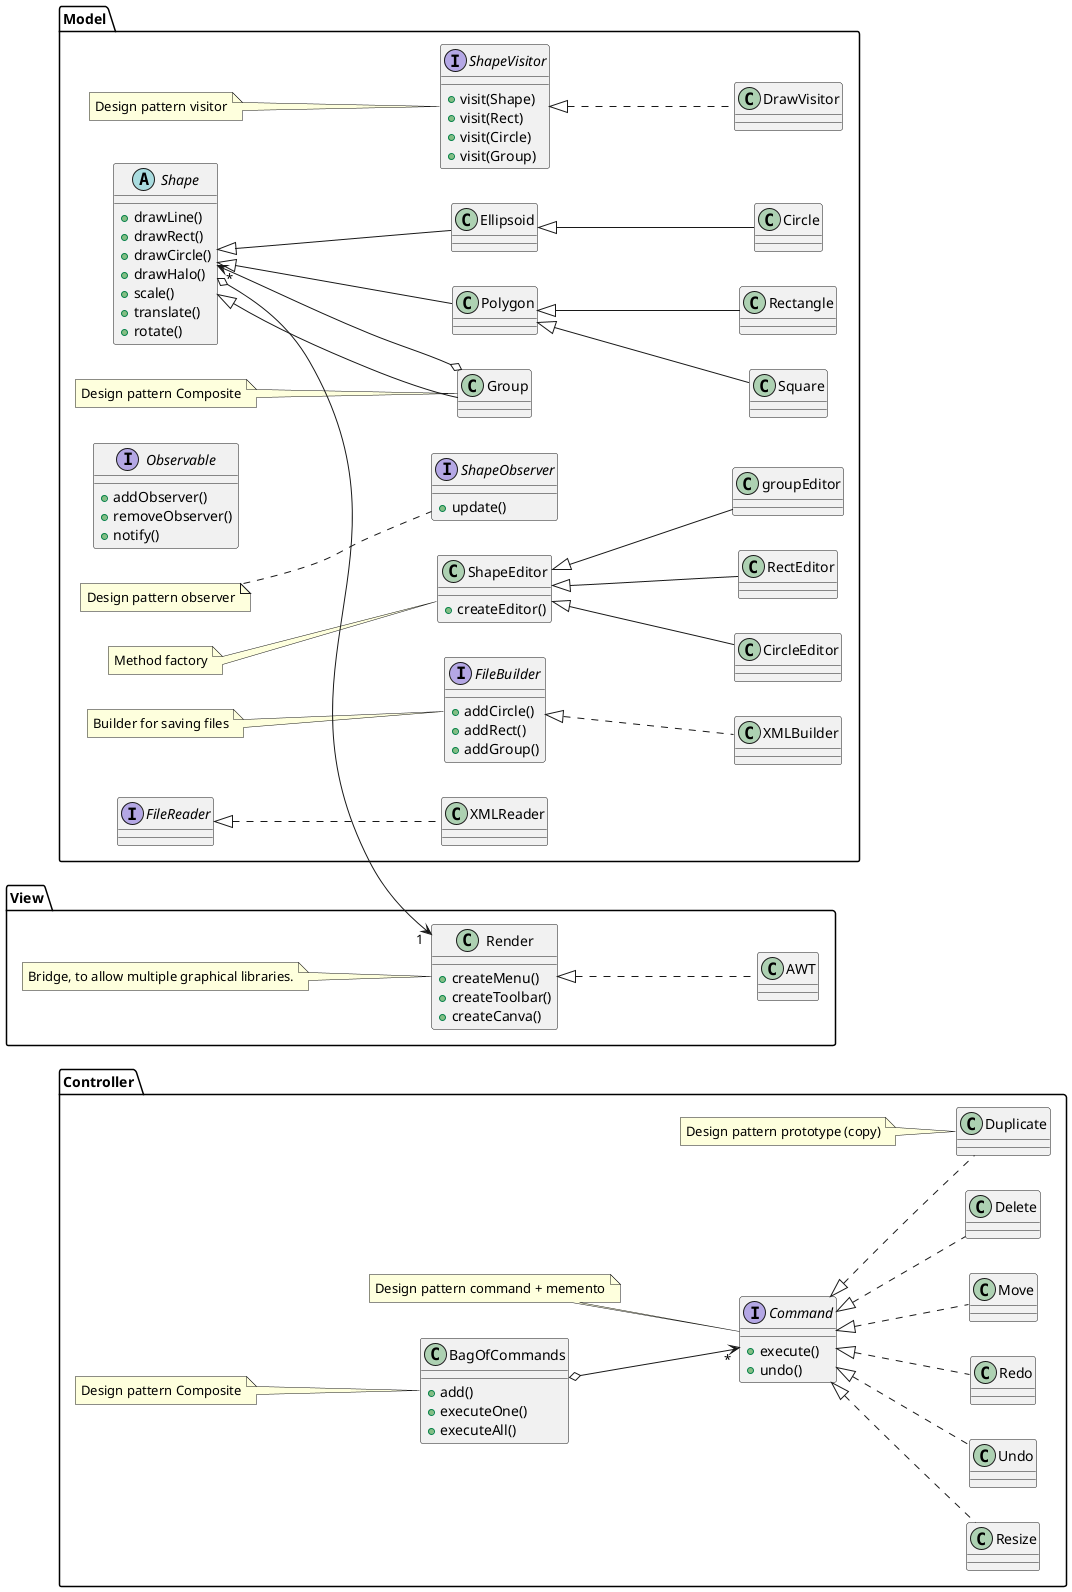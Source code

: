 @startuml struct

skinparam defaultTextAlignment center
left to right direction


package Controller{
    interface Command{
        + execute()
        + undo()
    }

    note left of Command{
    Design pattern command + memento
    }
    class Move implements Command{}

    class Delete implements Command{}

    class Resize implements Command{}

    class Undo implements Command{}

    class Redo implements Command{}

    class Duplicate implements Command{}

    note left of Duplicate{
        Design pattern prototype (copy)
    }
    class BagOfCommands{
        + add()
        + executeOne()
        + executeAll()
    }

    note left of BagOfCommands{
    Design pattern Composite
    }
}

package Model{


interface ShapeVisitor{
    + visit(Shape)
    + visit(Rect)
    + visit(Circle)
    + visit(Group)
}

note left of ShapeVisitor{
 Design pattern visitor
}

class DrawVisitor implements ShapeVisitor{}

abstract class Shape{
    + drawLine()
    + drawRect()
    + drawCircle()
    + drawHalo()
    + scale()
    + translate()
    + rotate()
    }

    class Polygon extends Shape{}

    class Ellipsoid extends Shape{}

    class Group extends Shape{}

    note left of Group{
    Design pattern Composite
    }

    class Square extends Polygon{}

    class Rectangle extends Polygon{}

    class Circle extends Ellipsoid{}

    interface Observable{
        + addObserver()
        + removeObserver()
        + notify()
    }
    interface ShapeObserver{
        + update()
    }

    note left of ShapeObserver{
    Design pattern observer
    }

    class ShapeEditor{
        + createEditor()
    }
    note left of ShapeEditor{
    Method factory
    }

    class groupEditor extends ShapeEditor{}

    class CircleEditor extends ShapeEditor{}

    class RectEditor extends ShapeEditor{}

    interface FileBuilder{
        + addCircle()
        + addRect()
        + addGroup()
    }
    note left of FileBuilder{
    Builder for saving files
    }
    class XMLBuilder implements FileBuilder{}

    interface FileReader{}

    class XMLReader implements FileReader{}
}

package View{
    class Render{
        + createMenu()
        + createToolbar()
        + createCanva()
    }

    class AWT implements Render{}

    note left of Render{
    Bridge, to allow multiple graphical libraries.
    }
}


Shape o--> "1" Render
Group o--> "*" Shape
BagOfCommands o--> "*" Command

@enduml